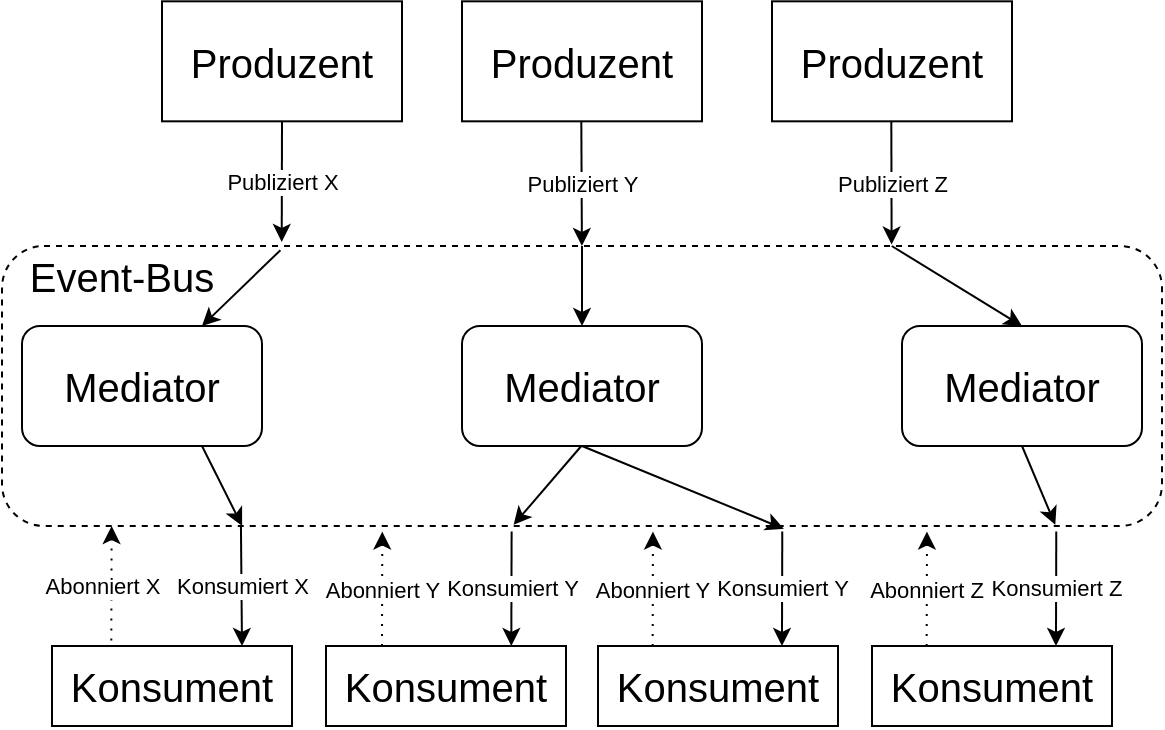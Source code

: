 <mxfile version="25.0.2">
  <diagram name="Seite-1" id="bhLrufQwE6neeztawybY">
    <mxGraphModel dx="989" dy="659" grid="1" gridSize="10" guides="1" tooltips="1" connect="1" arrows="1" fold="1" page="1" pageScale="1" pageWidth="827" pageHeight="1169" math="0" shadow="0">
      <root>
        <mxCell id="0" />
        <mxCell id="1" parent="0" />
        <mxCell id="jQJDxhoKSZgCLVndS6Iz-2" value="&lt;font style=&quot;font-size: 20px;&quot;&gt;Produzent&lt;/font&gt;" style="rounded=0;whiteSpace=wrap;html=1;" vertex="1" parent="1">
          <mxGeometry x="140" y="67.66" width="120" height="60" as="geometry" />
        </mxCell>
        <mxCell id="jQJDxhoKSZgCLVndS6Iz-3" value="&lt;font style=&quot;font-size: 20px;&quot;&gt;Produzent&lt;/font&gt;" style="rounded=0;whiteSpace=wrap;html=1;" vertex="1" parent="1">
          <mxGeometry x="290" y="67.66" width="120" height="60" as="geometry" />
        </mxCell>
        <mxCell id="jQJDxhoKSZgCLVndS6Iz-4" value="&lt;font style=&quot;font-size: 20px;&quot;&gt;Produzent&lt;/font&gt;" style="rounded=0;whiteSpace=wrap;html=1;" vertex="1" parent="1">
          <mxGeometry x="445" y="67.66" width="120" height="60" as="geometry" />
        </mxCell>
        <mxCell id="jQJDxhoKSZgCLVndS6Iz-5" value="" style="rounded=1;whiteSpace=wrap;html=1;dashed=1;direction=east;flipH=0;align=left;shadow=0;glass=0;" vertex="1" parent="1">
          <mxGeometry x="60" y="190" width="580" height="140" as="geometry" />
        </mxCell>
        <mxCell id="jQJDxhoKSZgCLVndS6Iz-7" value="&lt;span style=&quot;font-size: 20px;&quot;&gt;Mediator&lt;/span&gt;" style="rounded=1;whiteSpace=wrap;html=1;" vertex="1" parent="1">
          <mxGeometry x="70" y="230" width="120" height="60" as="geometry" />
        </mxCell>
        <mxCell id="jQJDxhoKSZgCLVndS6Iz-10" value="&lt;span style=&quot;font-size: 20px;&quot;&gt;Mediator&lt;/span&gt;" style="rounded=1;whiteSpace=wrap;html=1;" vertex="1" parent="1">
          <mxGeometry x="510" y="230" width="120" height="60" as="geometry" />
        </mxCell>
        <mxCell id="jQJDxhoKSZgCLVndS6Iz-11" value="&lt;span style=&quot;font-size: 20px;&quot;&gt;Mediator&lt;/span&gt;" style="rounded=1;whiteSpace=wrap;html=1;" vertex="1" parent="1">
          <mxGeometry x="290" y="230" width="120" height="60" as="geometry" />
        </mxCell>
        <mxCell id="jQJDxhoKSZgCLVndS6Iz-17" value="Publiziert X" style="endArrow=classic;html=1;rounded=0;exitX=0.5;exitY=1;exitDx=0;exitDy=0;entryX=0.518;entryY=0.01;entryDx=0;entryDy=0;entryPerimeter=0;" edge="1" parent="1" source="jQJDxhoKSZgCLVndS6Iz-2">
          <mxGeometry width="50" height="50" relative="1" as="geometry">
            <mxPoint x="200" y="217.66" as="sourcePoint" />
            <mxPoint x="199.86" y="187.96" as="targetPoint" />
          </mxGeometry>
        </mxCell>
        <mxCell id="jQJDxhoKSZgCLVndS6Iz-23" value="Publiziert Y" style="endArrow=classic;html=1;rounded=0;exitX=0.5;exitY=1;exitDx=0;exitDy=0;entryX=0.362;entryY=0.013;entryDx=0;entryDy=0;entryPerimeter=0;" edge="1" parent="1">
          <mxGeometry width="50" height="50" relative="1" as="geometry">
            <mxPoint x="349.66" y="127.66" as="sourcePoint" />
            <mxPoint x="349.96" y="190.0" as="targetPoint" />
          </mxGeometry>
        </mxCell>
        <mxCell id="jQJDxhoKSZgCLVndS6Iz-24" value="Publiziert Z" style="endArrow=classic;html=1;rounded=0;exitX=0.5;exitY=1;exitDx=0;exitDy=0;entryX=0.629;entryY=0.009;entryDx=0;entryDy=0;entryPerimeter=0;" edge="1" parent="1">
          <mxGeometry width="50" height="50" relative="1" as="geometry">
            <mxPoint x="504.66" y="127.66" as="sourcePoint" />
            <mxPoint x="504.82" y="189.28" as="targetPoint" />
          </mxGeometry>
        </mxCell>
        <mxCell id="jQJDxhoKSZgCLVndS6Iz-26" value="&lt;font style=&quot;font-size: 20px;&quot;&gt;Event-Bus&lt;/font&gt;" style="text;html=1;align=center;verticalAlign=middle;whiteSpace=wrap;rounded=0;" vertex="1" parent="1">
          <mxGeometry x="70" y="190" width="100" height="30" as="geometry" />
        </mxCell>
        <mxCell id="jQJDxhoKSZgCLVndS6Iz-29" value="&lt;font style=&quot;font-size: 20px;&quot;&gt;Konsument&lt;/font&gt;" style="rounded=0;whiteSpace=wrap;html=1;" vertex="1" parent="1">
          <mxGeometry x="85" y="390" width="120" height="40" as="geometry" />
        </mxCell>
        <mxCell id="jQJDxhoKSZgCLVndS6Iz-36" value="&lt;font style=&quot;font-size: 20px;&quot;&gt;Konsument&lt;/font&gt;" style="rounded=0;whiteSpace=wrap;html=1;" vertex="1" parent="1">
          <mxGeometry x="222" y="390" width="120" height="40" as="geometry" />
        </mxCell>
        <mxCell id="jQJDxhoKSZgCLVndS6Iz-37" value="&lt;font style=&quot;font-size: 20px;&quot;&gt;Konsument&lt;/font&gt;" style="rounded=0;whiteSpace=wrap;html=1;" vertex="1" parent="1">
          <mxGeometry x="358" y="390" width="120" height="40" as="geometry" />
        </mxCell>
        <mxCell id="jQJDxhoKSZgCLVndS6Iz-38" value="&lt;font style=&quot;font-size: 20px;&quot;&gt;Konsument&lt;/font&gt;" style="rounded=0;whiteSpace=wrap;html=1;" vertex="1" parent="1">
          <mxGeometry x="495" y="390" width="120" height="40" as="geometry" />
        </mxCell>
        <mxCell id="jQJDxhoKSZgCLVndS6Iz-43" value="Konsumiert X" style="endArrow=classic;html=1;rounded=0;exitX=0.5;exitY=1;exitDx=0;exitDy=0;" edge="1" parent="1">
          <mxGeometry width="50" height="50" relative="1" as="geometry">
            <mxPoint x="179.47" y="330" as="sourcePoint" />
            <mxPoint x="180" y="390" as="targetPoint" />
          </mxGeometry>
        </mxCell>
        <mxCell id="jQJDxhoKSZgCLVndS6Iz-50" value="Abonniert X" style="endArrow=classic;html=1;rounded=0;exitX=0.5;exitY=1;exitDx=0;exitDy=0;entryX=0.457;entryY=-0.07;entryDx=0;entryDy=0;entryPerimeter=0;dashed=1;dashPattern=1 4;strokeWidth=1;" edge="1" parent="1">
          <mxGeometry x="-0.049" y="5" width="50" height="50" relative="1" as="geometry">
            <mxPoint x="114.66" y="387.2" as="sourcePoint" />
            <mxPoint x="114.82" y="330" as="targetPoint" />
            <mxPoint as="offset" />
          </mxGeometry>
        </mxCell>
        <mxCell id="jQJDxhoKSZgCLVndS6Iz-53" value="Konsumiert Y" style="endArrow=classic;html=1;rounded=0;exitX=0.5;exitY=1;exitDx=0;exitDy=0;entryX=0.457;entryY=-0.07;entryDx=0;entryDy=0;entryPerimeter=0;" edge="1" parent="1">
          <mxGeometry width="50" height="50" relative="1" as="geometry">
            <mxPoint x="314.81" y="332.8" as="sourcePoint" />
            <mxPoint x="314.65" y="390.0" as="targetPoint" />
          </mxGeometry>
        </mxCell>
        <mxCell id="jQJDxhoKSZgCLVndS6Iz-54" value="Abonniert Y" style="endArrow=classic;html=1;rounded=0;exitX=0.5;exitY=1;exitDx=0;exitDy=0;entryX=0.457;entryY=-0.07;entryDx=0;entryDy=0;entryPerimeter=0;dashed=1;dashPattern=1 4;" edge="1" parent="1">
          <mxGeometry width="50" height="50" relative="1" as="geometry">
            <mxPoint x="250.0" y="390.0" as="sourcePoint" />
            <mxPoint x="250.16" y="332.8" as="targetPoint" />
          </mxGeometry>
        </mxCell>
        <mxCell id="jQJDxhoKSZgCLVndS6Iz-55" value="Konsumiert Y" style="endArrow=classic;html=1;rounded=0;exitX=0.5;exitY=1;exitDx=0;exitDy=0;entryX=0.457;entryY=-0.07;entryDx=0;entryDy=0;entryPerimeter=0;" edge="1" parent="1">
          <mxGeometry width="50" height="50" relative="1" as="geometry">
            <mxPoint x="450.14" y="332.8" as="sourcePoint" />
            <mxPoint x="449.98" y="390.0" as="targetPoint" />
          </mxGeometry>
        </mxCell>
        <mxCell id="jQJDxhoKSZgCLVndS6Iz-56" value="Abonniert Y" style="endArrow=classic;html=1;rounded=0;exitX=0.5;exitY=1;exitDx=0;exitDy=0;entryX=0.457;entryY=-0.07;entryDx=0;entryDy=0;entryPerimeter=0;dashed=1;dashPattern=1 4;" edge="1" parent="1">
          <mxGeometry width="50" height="50" relative="1" as="geometry">
            <mxPoint x="385.33" y="390.0" as="sourcePoint" />
            <mxPoint x="385.49" y="332.8" as="targetPoint" />
          </mxGeometry>
        </mxCell>
        <mxCell id="jQJDxhoKSZgCLVndS6Iz-57" value="Konsumiert Z" style="endArrow=classic;html=1;rounded=0;exitX=0.5;exitY=1;exitDx=0;exitDy=0;entryX=0.457;entryY=-0.07;entryDx=0;entryDy=0;entryPerimeter=0;shadow=0;" edge="1" parent="1">
          <mxGeometry width="50" height="50" relative="1" as="geometry">
            <mxPoint x="587.14" y="332.8" as="sourcePoint" />
            <mxPoint x="586.98" y="390.0" as="targetPoint" />
          </mxGeometry>
        </mxCell>
        <mxCell id="jQJDxhoKSZgCLVndS6Iz-58" value="Abonniert Z" style="endArrow=classic;html=1;rounded=0;exitX=0.5;exitY=1;exitDx=0;exitDy=0;entryX=0.457;entryY=-0.07;entryDx=0;entryDy=0;entryPerimeter=0;dashed=1;dashPattern=1 4;" edge="1" parent="1">
          <mxGeometry width="50" height="50" relative="1" as="geometry">
            <mxPoint x="522.33" y="390.0" as="sourcePoint" />
            <mxPoint x="522.49" y="332.8" as="targetPoint" />
          </mxGeometry>
        </mxCell>
        <mxCell id="jQJDxhoKSZgCLVndS6Iz-60" value="" style="endArrow=classic;html=1;rounded=0;entryX=0.75;entryY=0;entryDx=0;entryDy=0;exitX=0.24;exitY=0.015;exitDx=0;exitDy=0;exitPerimeter=0;" edge="1" parent="1" source="jQJDxhoKSZgCLVndS6Iz-5" target="jQJDxhoKSZgCLVndS6Iz-7">
          <mxGeometry width="50" height="50" relative="1" as="geometry">
            <mxPoint x="330" y="320" as="sourcePoint" />
            <mxPoint x="380" y="270" as="targetPoint" />
          </mxGeometry>
        </mxCell>
        <mxCell id="jQJDxhoKSZgCLVndS6Iz-61" value="" style="endArrow=classic;html=1;rounded=0;exitX=0.75;exitY=1;exitDx=0;exitDy=0;entryX=0.207;entryY=1;entryDx=0;entryDy=0;entryPerimeter=0;" edge="1" parent="1" source="jQJDxhoKSZgCLVndS6Iz-7" target="jQJDxhoKSZgCLVndS6Iz-5">
          <mxGeometry width="50" height="50" relative="1" as="geometry">
            <mxPoint x="212" y="202" as="sourcePoint" />
            <mxPoint x="180" y="370" as="targetPoint" />
          </mxGeometry>
        </mxCell>
        <mxCell id="jQJDxhoKSZgCLVndS6Iz-62" value="" style="endArrow=classic;html=1;rounded=0;exitX=0.5;exitY=0;exitDx=0;exitDy=0;" edge="1" parent="1" source="jQJDxhoKSZgCLVndS6Iz-5" target="jQJDxhoKSZgCLVndS6Iz-11">
          <mxGeometry width="50" height="50" relative="1" as="geometry">
            <mxPoint x="212" y="202" as="sourcePoint" />
            <mxPoint x="170" y="240" as="targetPoint" />
          </mxGeometry>
        </mxCell>
        <mxCell id="jQJDxhoKSZgCLVndS6Iz-63" value="" style="endArrow=classic;html=1;rounded=0;exitX=0.5;exitY=0;exitDx=0;exitDy=0;entryX=0.441;entryY=0.996;entryDx=0;entryDy=0;entryPerimeter=0;" edge="1" parent="1" target="jQJDxhoKSZgCLVndS6Iz-5">
          <mxGeometry width="50" height="50" relative="1" as="geometry">
            <mxPoint x="349.66" y="290" as="sourcePoint" />
            <mxPoint x="349.66" y="330" as="targetPoint" />
          </mxGeometry>
        </mxCell>
        <mxCell id="jQJDxhoKSZgCLVndS6Iz-68" value="" style="endArrow=classic;html=1;rounded=0;exitX=0.5;exitY=1;exitDx=0;exitDy=0;entryX=0.674;entryY=1.01;entryDx=0;entryDy=0;entryPerimeter=0;" edge="1" parent="1" source="jQJDxhoKSZgCLVndS6Iz-11" target="jQJDxhoKSZgCLVndS6Iz-5">
          <mxGeometry width="50" height="50" relative="1" as="geometry">
            <mxPoint x="359.66" y="300" as="sourcePoint" />
            <mxPoint x="450" y="370" as="targetPoint" />
          </mxGeometry>
        </mxCell>
        <mxCell id="jQJDxhoKSZgCLVndS6Iz-69" value="" style="endArrow=classic;html=1;rounded=0;exitX=0.5;exitY=1;exitDx=0;exitDy=0;entryX=0.908;entryY=0.996;entryDx=0;entryDy=0;entryPerimeter=0;" edge="1" parent="1" source="jQJDxhoKSZgCLVndS6Iz-10" target="jQJDxhoKSZgCLVndS6Iz-5">
          <mxGeometry width="50" height="50" relative="1" as="geometry">
            <mxPoint x="590" y="310" as="sourcePoint" />
            <mxPoint x="690" y="390" as="targetPoint" />
          </mxGeometry>
        </mxCell>
        <mxCell id="jQJDxhoKSZgCLVndS6Iz-70" value="" style="endArrow=classic;html=1;rounded=0;exitX=0.767;exitY=0;exitDx=0;exitDy=0;exitPerimeter=0;entryX=0.5;entryY=0;entryDx=0;entryDy=0;" edge="1" parent="1" source="jQJDxhoKSZgCLVndS6Iz-5" target="jQJDxhoKSZgCLVndS6Iz-10">
          <mxGeometry width="50" height="50" relative="1" as="geometry">
            <mxPoint x="495" y="210" as="sourcePoint" />
            <mxPoint x="495" y="250" as="targetPoint" />
          </mxGeometry>
        </mxCell>
      </root>
    </mxGraphModel>
  </diagram>
</mxfile>
